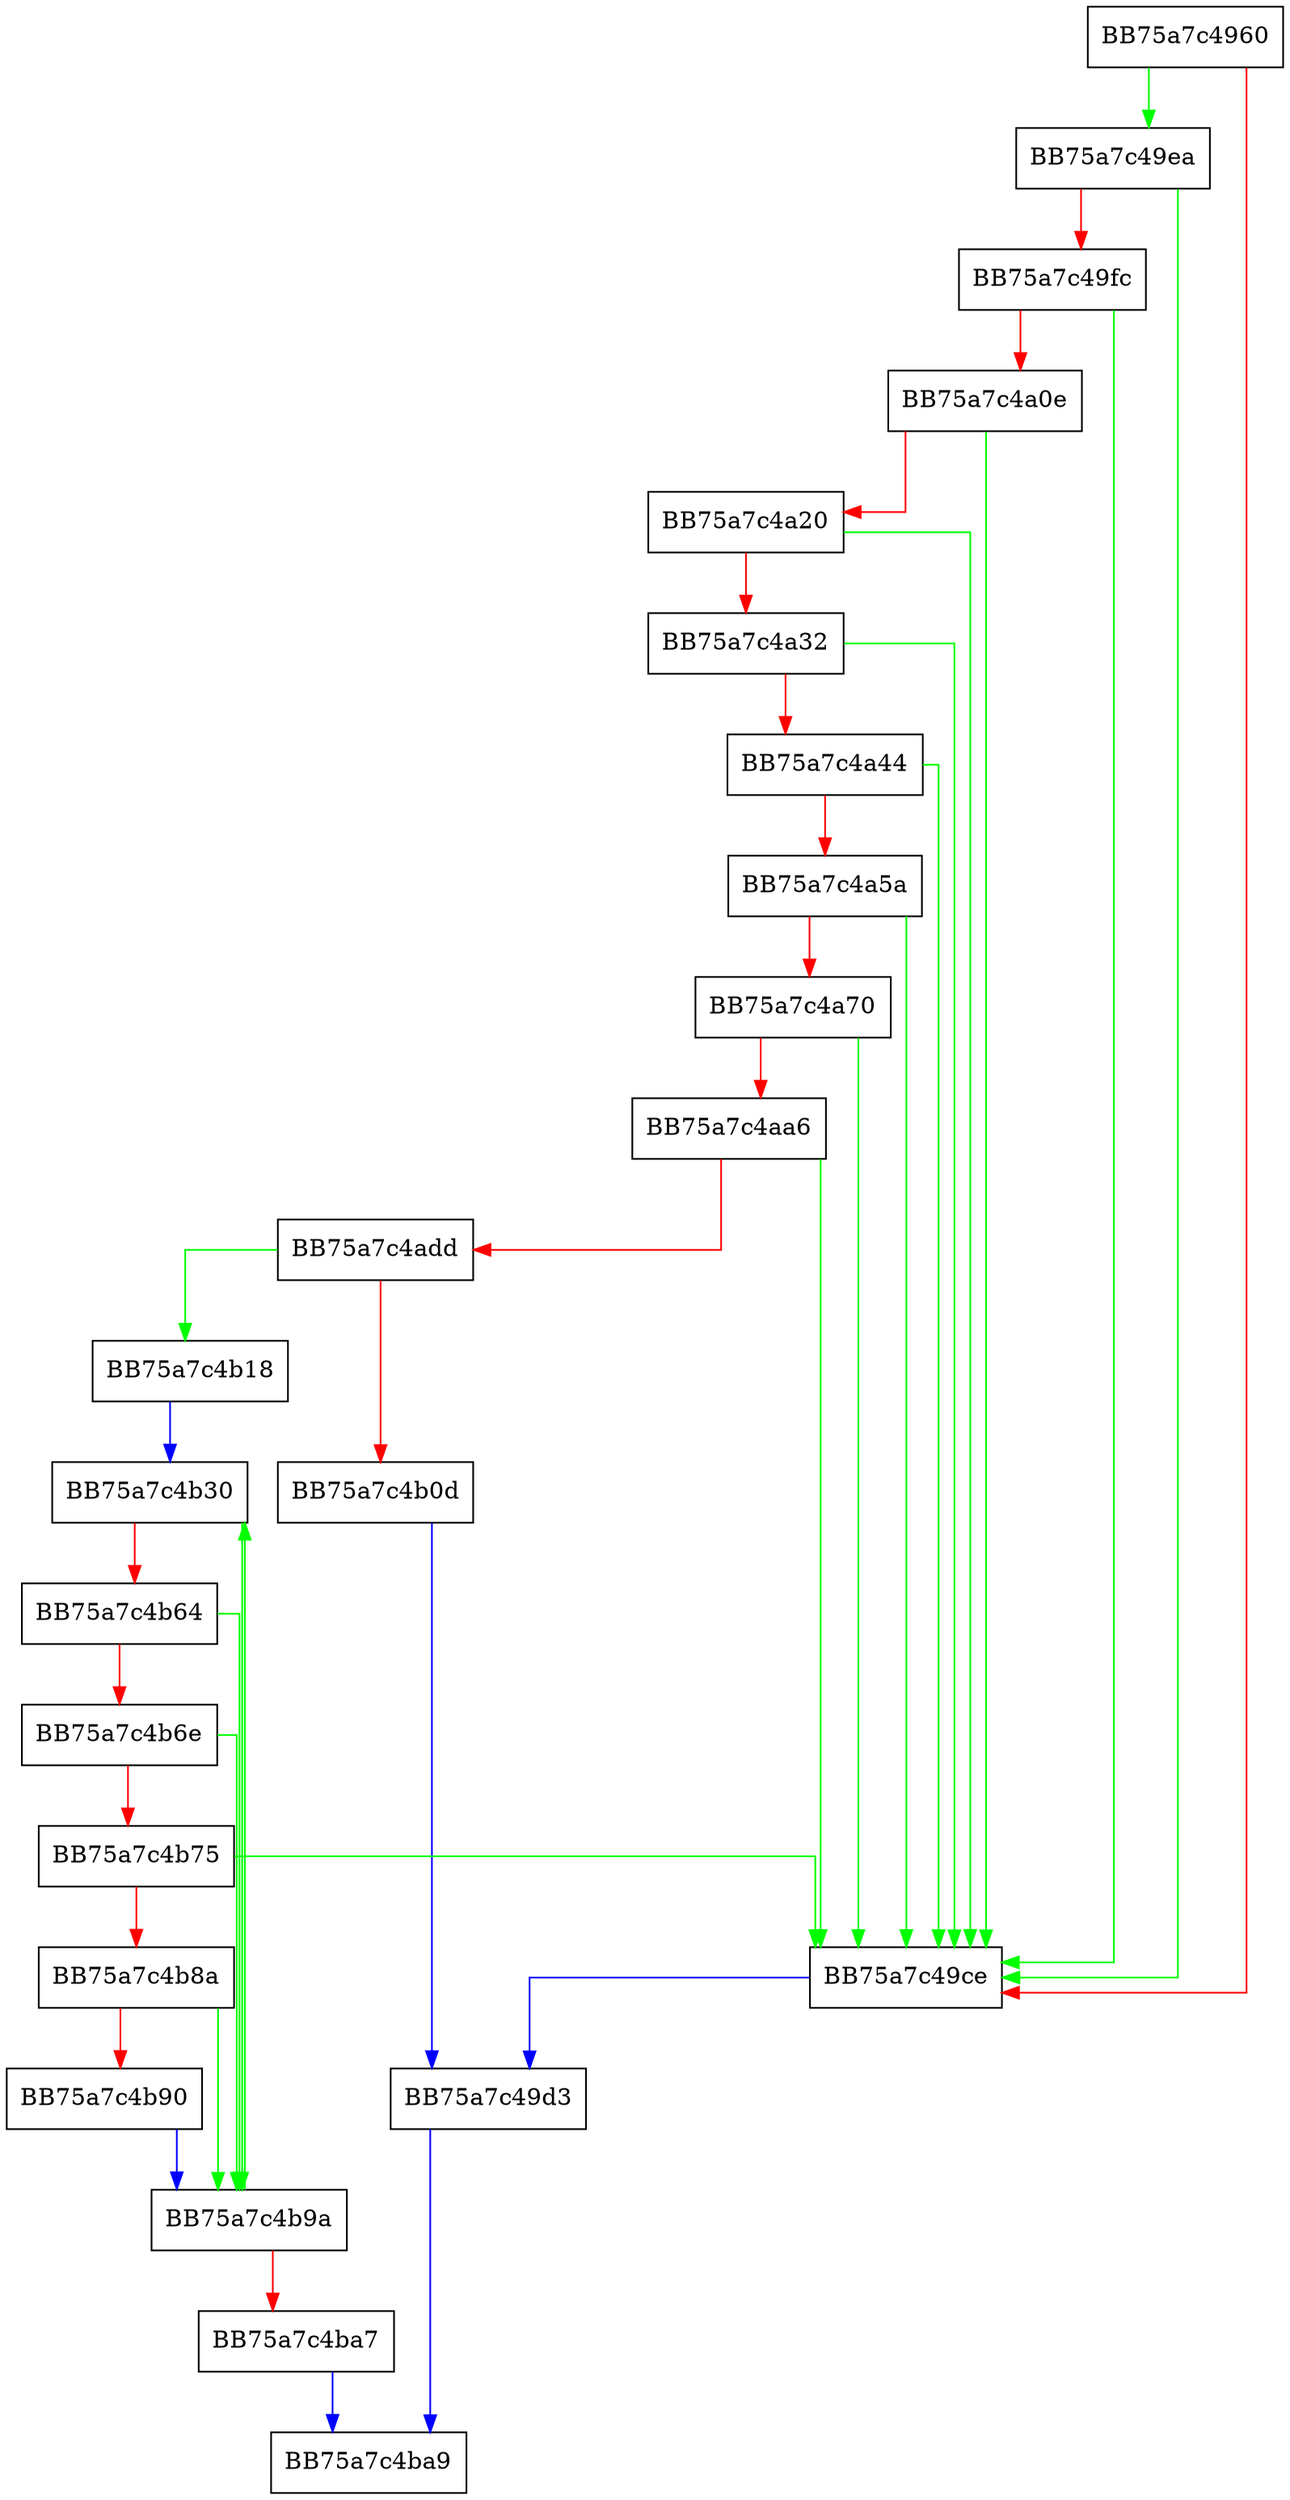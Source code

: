 digraph hips_init_module {
  node [shape="box"];
  graph [splines=ortho];
  BB75a7c4960 -> BB75a7c49ea [color="green"];
  BB75a7c4960 -> BB75a7c49ce [color="red"];
  BB75a7c49ce -> BB75a7c49d3 [color="blue"];
  BB75a7c49d3 -> BB75a7c4ba9 [color="blue"];
  BB75a7c49ea -> BB75a7c49ce [color="green"];
  BB75a7c49ea -> BB75a7c49fc [color="red"];
  BB75a7c49fc -> BB75a7c49ce [color="green"];
  BB75a7c49fc -> BB75a7c4a0e [color="red"];
  BB75a7c4a0e -> BB75a7c49ce [color="green"];
  BB75a7c4a0e -> BB75a7c4a20 [color="red"];
  BB75a7c4a20 -> BB75a7c49ce [color="green"];
  BB75a7c4a20 -> BB75a7c4a32 [color="red"];
  BB75a7c4a32 -> BB75a7c49ce [color="green"];
  BB75a7c4a32 -> BB75a7c4a44 [color="red"];
  BB75a7c4a44 -> BB75a7c49ce [color="green"];
  BB75a7c4a44 -> BB75a7c4a5a [color="red"];
  BB75a7c4a5a -> BB75a7c49ce [color="green"];
  BB75a7c4a5a -> BB75a7c4a70 [color="red"];
  BB75a7c4a70 -> BB75a7c49ce [color="green"];
  BB75a7c4a70 -> BB75a7c4aa6 [color="red"];
  BB75a7c4aa6 -> BB75a7c49ce [color="green"];
  BB75a7c4aa6 -> BB75a7c4add [color="red"];
  BB75a7c4add -> BB75a7c4b18 [color="green"];
  BB75a7c4add -> BB75a7c4b0d [color="red"];
  BB75a7c4b0d -> BB75a7c49d3 [color="blue"];
  BB75a7c4b18 -> BB75a7c4b30 [color="blue"];
  BB75a7c4b30 -> BB75a7c4b9a [color="green"];
  BB75a7c4b30 -> BB75a7c4b64 [color="red"];
  BB75a7c4b64 -> BB75a7c4b9a [color="green"];
  BB75a7c4b64 -> BB75a7c4b6e [color="red"];
  BB75a7c4b6e -> BB75a7c4b9a [color="green"];
  BB75a7c4b6e -> BB75a7c4b75 [color="red"];
  BB75a7c4b75 -> BB75a7c49ce [color="green"];
  BB75a7c4b75 -> BB75a7c4b8a [color="red"];
  BB75a7c4b8a -> BB75a7c4b9a [color="green"];
  BB75a7c4b8a -> BB75a7c4b90 [color="red"];
  BB75a7c4b90 -> BB75a7c4b9a [color="blue"];
  BB75a7c4b9a -> BB75a7c4b30 [color="green"];
  BB75a7c4b9a -> BB75a7c4ba7 [color="red"];
  BB75a7c4ba7 -> BB75a7c4ba9 [color="blue"];
}
